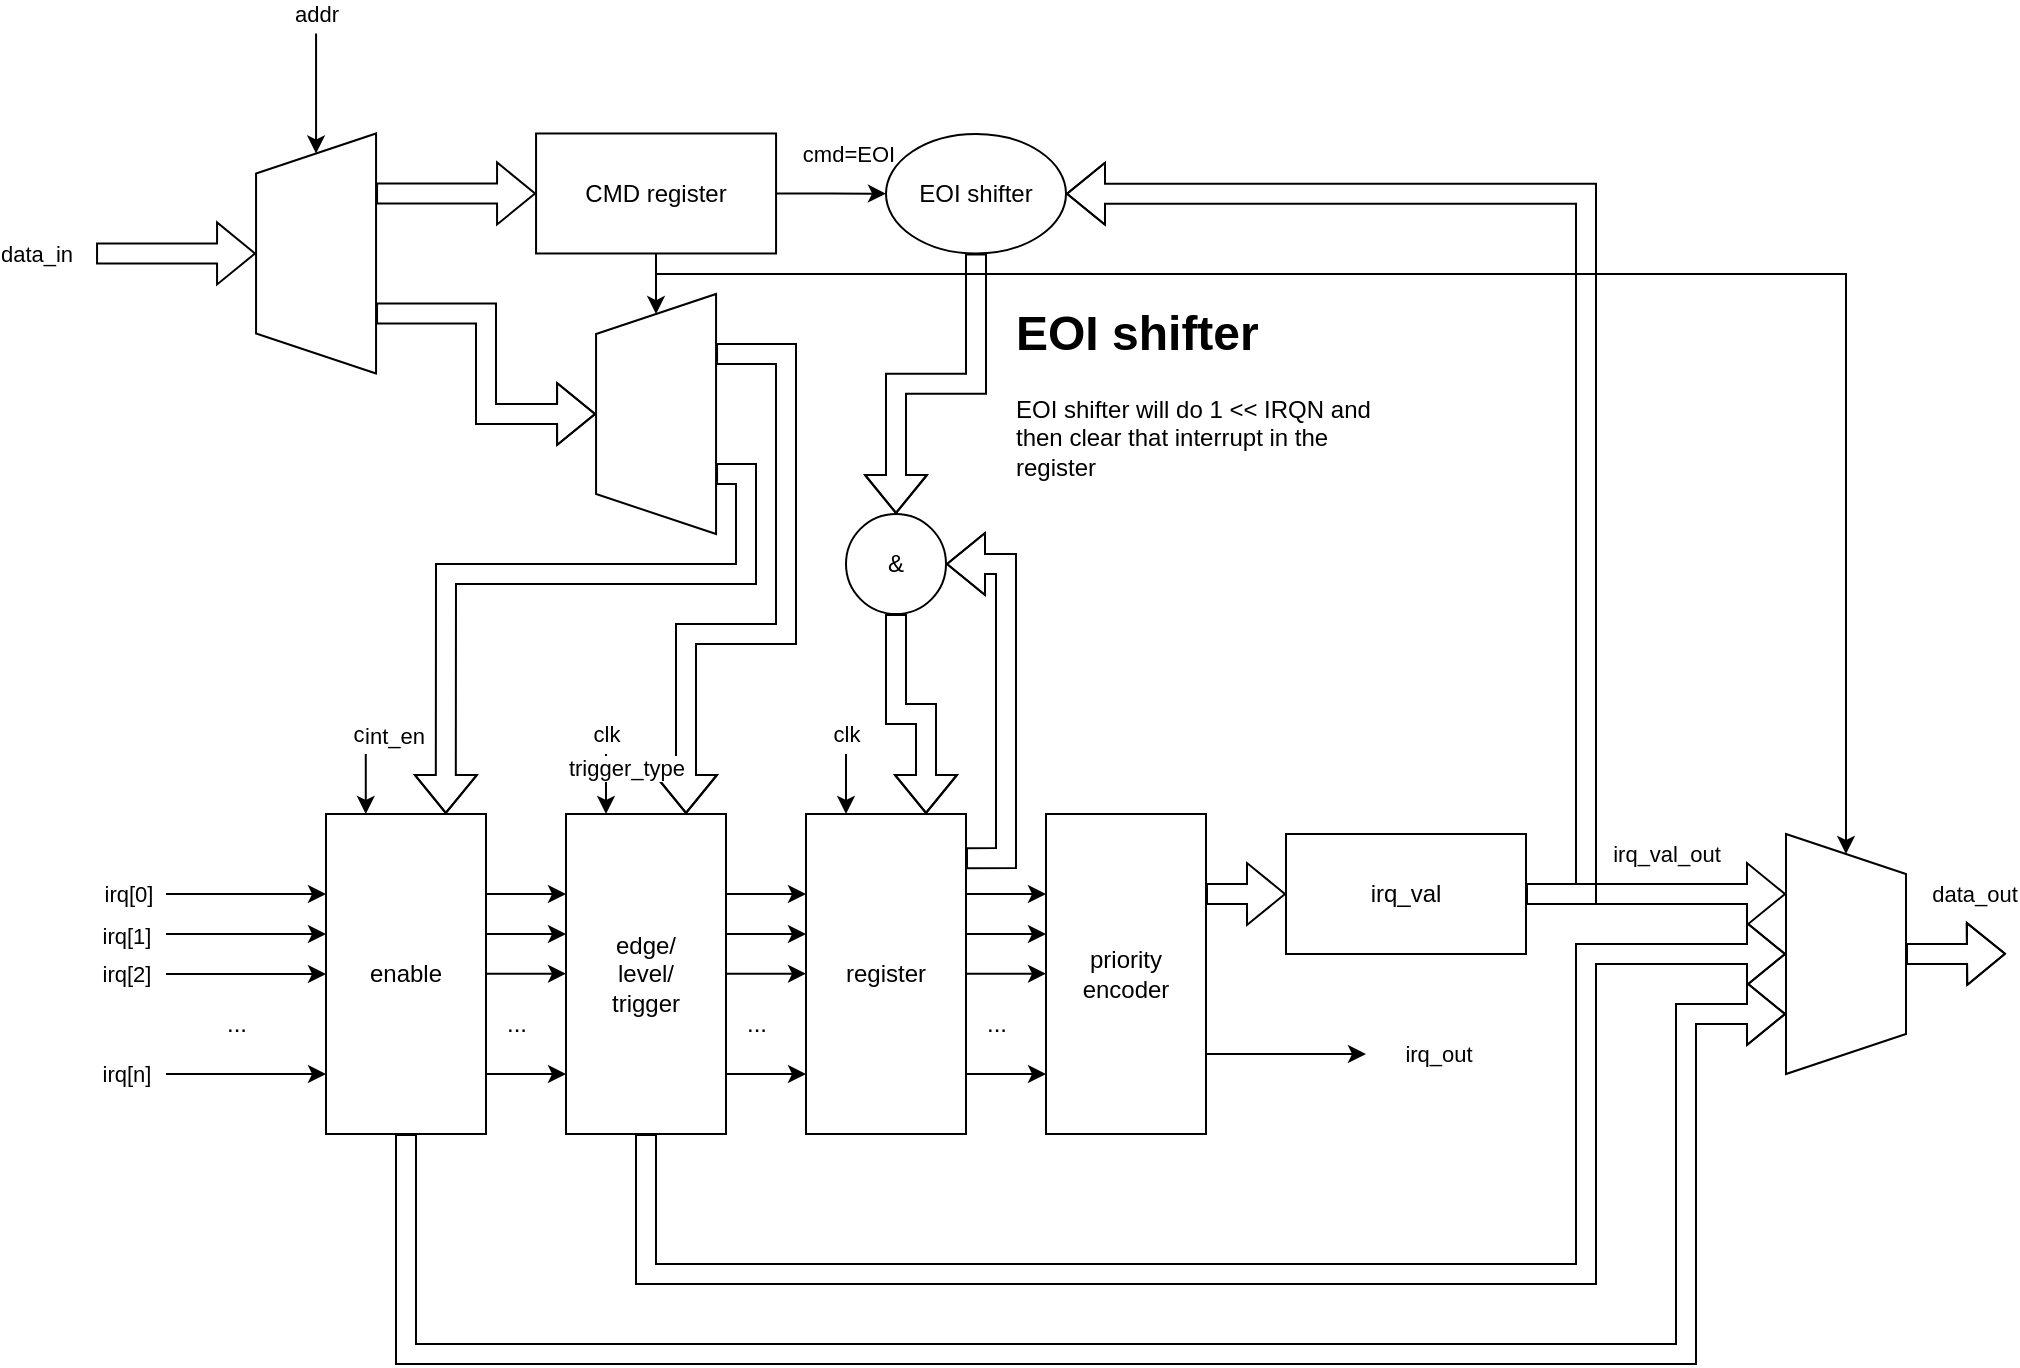 <mxfile version="21.2.8" type="device">
  <diagram name="Page-1" id="aqkBykuImbnj1wh3Ue84">
    <mxGraphModel dx="2490" dy="1125" grid="1" gridSize="10" guides="1" tooltips="1" connect="1" arrows="1" fold="1" page="1" pageScale="1" pageWidth="850" pageHeight="1100" math="0" shadow="0">
      <root>
        <mxCell id="0" />
        <mxCell id="1" parent="0" />
        <mxCell id="3cJaNxErLRnUAumjy6m_-33" style="edgeStyle=orthogonalEdgeStyle;rounded=0;orthogonalLoop=1;jettySize=auto;html=1;exitX=1;exitY=0.25;exitDx=0;exitDy=0;entryX=0;entryY=0.5;entryDx=0;entryDy=0;shape=flexArrow;" edge="1" parent="1" source="3cJaNxErLRnUAumjy6m_-1" target="3cJaNxErLRnUAumjy6m_-32">
          <mxGeometry relative="1" as="geometry" />
        </mxCell>
        <mxCell id="3cJaNxErLRnUAumjy6m_-1" value="priority encoder" style="rounded=0;whiteSpace=wrap;html=1;" vertex="1" parent="1">
          <mxGeometry x="440" y="430" width="80" height="160" as="geometry" />
        </mxCell>
        <mxCell id="3cJaNxErLRnUAumjy6m_-2" value="" style="endArrow=classic;html=1;rounded=0;" edge="1" parent="1">
          <mxGeometry width="50" height="50" relative="1" as="geometry">
            <mxPoint x="3.553e-15" y="470" as="sourcePoint" />
            <mxPoint x="80" y="470" as="targetPoint" />
          </mxGeometry>
        </mxCell>
        <mxCell id="3cJaNxErLRnUAumjy6m_-7" value="irq[0]" style="edgeLabel;html=1;align=center;verticalAlign=middle;resizable=0;points=[];" vertex="1" connectable="0" parent="3cJaNxErLRnUAumjy6m_-2">
          <mxGeometry x="-0.668" relative="1" as="geometry">
            <mxPoint x="-33" as="offset" />
          </mxGeometry>
        </mxCell>
        <mxCell id="3cJaNxErLRnUAumjy6m_-3" value="" style="endArrow=classic;html=1;rounded=0;entryX=0;entryY=0.188;entryDx=0;entryDy=0;entryPerimeter=0;" edge="1" parent="1">
          <mxGeometry width="50" height="50" relative="1" as="geometry">
            <mxPoint x="3.553e-15" y="490" as="sourcePoint" />
            <mxPoint x="80" y="490" as="targetPoint" />
          </mxGeometry>
        </mxCell>
        <mxCell id="3cJaNxErLRnUAumjy6m_-8" value="irq[1]" style="edgeLabel;html=1;align=center;verticalAlign=middle;resizable=0;points=[];" vertex="1" connectable="0" parent="3cJaNxErLRnUAumjy6m_-3">
          <mxGeometry x="-0.485" y="-1" relative="1" as="geometry">
            <mxPoint x="-41" as="offset" />
          </mxGeometry>
        </mxCell>
        <mxCell id="3cJaNxErLRnUAumjy6m_-4" value="" style="endArrow=classic;html=1;rounded=0;entryX=0;entryY=0.188;entryDx=0;entryDy=0;entryPerimeter=0;" edge="1" parent="1">
          <mxGeometry width="50" height="50" relative="1" as="geometry">
            <mxPoint x="3.553e-15" y="510" as="sourcePoint" />
            <mxPoint x="80" y="510" as="targetPoint" />
          </mxGeometry>
        </mxCell>
        <mxCell id="3cJaNxErLRnUAumjy6m_-9" value="irq[2]" style="edgeLabel;html=1;align=center;verticalAlign=middle;resizable=0;points=[];" vertex="1" connectable="0" parent="3cJaNxErLRnUAumjy6m_-4">
          <mxGeometry x="-0.801" relative="1" as="geometry">
            <mxPoint x="-28" as="offset" />
          </mxGeometry>
        </mxCell>
        <mxCell id="3cJaNxErLRnUAumjy6m_-5" value="" style="endArrow=classic;html=1;rounded=0;entryX=0;entryY=0.188;entryDx=0;entryDy=0;entryPerimeter=0;" edge="1" parent="1">
          <mxGeometry width="50" height="50" relative="1" as="geometry">
            <mxPoint x="3.553e-15" y="560" as="sourcePoint" />
            <mxPoint x="80" y="560" as="targetPoint" />
          </mxGeometry>
        </mxCell>
        <mxCell id="3cJaNxErLRnUAumjy6m_-10" value="irq[n]" style="edgeLabel;html=1;align=center;verticalAlign=middle;resizable=0;points=[];" vertex="1" connectable="0" parent="3cJaNxErLRnUAumjy6m_-5">
          <mxGeometry x="-0.733" relative="1" as="geometry">
            <mxPoint x="-31" as="offset" />
          </mxGeometry>
        </mxCell>
        <mxCell id="3cJaNxErLRnUAumjy6m_-6" value="..." style="text;html=1;align=center;verticalAlign=middle;resizable=0;points=[];autosize=1;strokeColor=none;fillColor=none;" vertex="1" parent="1">
          <mxGeometry x="20.0" y="520" width="30" height="30" as="geometry" />
        </mxCell>
        <mxCell id="3cJaNxErLRnUAumjy6m_-103" style="edgeStyle=orthogonalEdgeStyle;rounded=0;orthogonalLoop=1;jettySize=auto;html=1;entryX=0.5;entryY=1;entryDx=0;entryDy=0;shape=flexArrow;" edge="1" parent="1" source="3cJaNxErLRnUAumjy6m_-11" target="3cJaNxErLRnUAumjy6m_-102">
          <mxGeometry relative="1" as="geometry">
            <Array as="points">
              <mxPoint x="240" y="660" />
              <mxPoint x="710" y="660" />
              <mxPoint x="710" y="500" />
            </Array>
          </mxGeometry>
        </mxCell>
        <mxCell id="3cJaNxErLRnUAumjy6m_-11" value="edge/&lt;br&gt;level/&lt;br&gt;trigger" style="rounded=0;whiteSpace=wrap;html=1;" vertex="1" parent="1">
          <mxGeometry x="200" y="430" width="80" height="160" as="geometry" />
        </mxCell>
        <mxCell id="3cJaNxErLRnUAumjy6m_-12" value="register" style="rounded=0;whiteSpace=wrap;html=1;" vertex="1" parent="1">
          <mxGeometry x="320" y="430" width="80" height="160" as="geometry" />
        </mxCell>
        <mxCell id="3cJaNxErLRnUAumjy6m_-13" value="" style="endArrow=classic;html=1;rounded=0;" edge="1" parent="1">
          <mxGeometry width="50" height="50" relative="1" as="geometry">
            <mxPoint x="280" y="470" as="sourcePoint" />
            <mxPoint x="320" y="470" as="targetPoint" />
          </mxGeometry>
        </mxCell>
        <mxCell id="3cJaNxErLRnUAumjy6m_-15" value="" style="endArrow=classic;html=1;rounded=0;" edge="1" parent="1">
          <mxGeometry width="50" height="50" relative="1" as="geometry">
            <mxPoint x="280" y="490" as="sourcePoint" />
            <mxPoint x="320" y="490" as="targetPoint" />
          </mxGeometry>
        </mxCell>
        <mxCell id="3cJaNxErLRnUAumjy6m_-16" value="" style="endArrow=classic;html=1;rounded=0;" edge="1" parent="1">
          <mxGeometry width="50" height="50" relative="1" as="geometry">
            <mxPoint x="280" y="509.86" as="sourcePoint" />
            <mxPoint x="320" y="509.86" as="targetPoint" />
          </mxGeometry>
        </mxCell>
        <mxCell id="3cJaNxErLRnUAumjy6m_-17" value="" style="endArrow=classic;html=1;rounded=0;" edge="1" parent="1">
          <mxGeometry width="50" height="50" relative="1" as="geometry">
            <mxPoint x="280" y="560" as="sourcePoint" />
            <mxPoint x="320" y="560" as="targetPoint" />
          </mxGeometry>
        </mxCell>
        <mxCell id="3cJaNxErLRnUAumjy6m_-18" value="" style="endArrow=classic;html=1;rounded=0;" edge="1" parent="1">
          <mxGeometry width="50" height="50" relative="1" as="geometry">
            <mxPoint x="400" y="470" as="sourcePoint" />
            <mxPoint x="440" y="470" as="targetPoint" />
          </mxGeometry>
        </mxCell>
        <mxCell id="3cJaNxErLRnUAumjy6m_-19" value="" style="endArrow=classic;html=1;rounded=0;" edge="1" parent="1">
          <mxGeometry width="50" height="50" relative="1" as="geometry">
            <mxPoint x="400" y="490" as="sourcePoint" />
            <mxPoint x="440" y="490" as="targetPoint" />
          </mxGeometry>
        </mxCell>
        <mxCell id="3cJaNxErLRnUAumjy6m_-20" value="" style="endArrow=classic;html=1;rounded=0;" edge="1" parent="1">
          <mxGeometry width="50" height="50" relative="1" as="geometry">
            <mxPoint x="400" y="509.86" as="sourcePoint" />
            <mxPoint x="440" y="509.86" as="targetPoint" />
          </mxGeometry>
        </mxCell>
        <mxCell id="3cJaNxErLRnUAumjy6m_-21" value="" style="endArrow=classic;html=1;rounded=0;" edge="1" parent="1">
          <mxGeometry width="50" height="50" relative="1" as="geometry">
            <mxPoint x="400" y="560" as="sourcePoint" />
            <mxPoint x="440" y="560" as="targetPoint" />
          </mxGeometry>
        </mxCell>
        <mxCell id="3cJaNxErLRnUAumjy6m_-22" value="..." style="text;html=1;align=center;verticalAlign=middle;resizable=0;points=[];autosize=1;strokeColor=none;fillColor=none;" vertex="1" parent="1">
          <mxGeometry x="280" y="520" width="30" height="30" as="geometry" />
        </mxCell>
        <mxCell id="3cJaNxErLRnUAumjy6m_-23" value="..." style="text;html=1;align=center;verticalAlign=middle;resizable=0;points=[];autosize=1;strokeColor=none;fillColor=none;" vertex="1" parent="1">
          <mxGeometry x="400" y="520" width="30" height="30" as="geometry" />
        </mxCell>
        <mxCell id="3cJaNxErLRnUAumjy6m_-24" value="" style="endArrow=classic;html=1;rounded=0;entryX=0.25;entryY=0;entryDx=0;entryDy=0;" edge="1" parent="1" target="3cJaNxErLRnUAumjy6m_-11">
          <mxGeometry width="50" height="50" relative="1" as="geometry">
            <mxPoint x="220" y="400" as="sourcePoint" />
            <mxPoint x="260" y="360" as="targetPoint" />
            <Array as="points" />
          </mxGeometry>
        </mxCell>
        <mxCell id="3cJaNxErLRnUAumjy6m_-25" value="clk" style="edgeLabel;html=1;align=center;verticalAlign=middle;resizable=0;points=[];" vertex="1" connectable="0" parent="3cJaNxErLRnUAumjy6m_-24">
          <mxGeometry x="-0.739" relative="1" as="geometry">
            <mxPoint y="-14" as="offset" />
          </mxGeometry>
        </mxCell>
        <mxCell id="3cJaNxErLRnUAumjy6m_-26" value="" style="endArrow=classic;html=1;rounded=0;entryX=0.5;entryY=0;entryDx=0;entryDy=0;" edge="1" parent="1">
          <mxGeometry width="50" height="50" relative="1" as="geometry">
            <mxPoint x="340" y="400" as="sourcePoint" />
            <mxPoint x="340" y="430" as="targetPoint" />
          </mxGeometry>
        </mxCell>
        <mxCell id="3cJaNxErLRnUAumjy6m_-27" value="clk" style="edgeLabel;html=1;align=center;verticalAlign=middle;resizable=0;points=[];" vertex="1" connectable="0" parent="3cJaNxErLRnUAumjy6m_-26">
          <mxGeometry x="-0.739" relative="1" as="geometry">
            <mxPoint y="-14" as="offset" />
          </mxGeometry>
        </mxCell>
        <mxCell id="3cJaNxErLRnUAumjy6m_-64" style="edgeStyle=orthogonalEdgeStyle;rounded=0;orthogonalLoop=1;jettySize=auto;html=1;shape=flexArrow;entryX=0.25;entryY=1;entryDx=0;entryDy=0;" edge="1" parent="1" source="3cJaNxErLRnUAumjy6m_-32" target="3cJaNxErLRnUAumjy6m_-102">
          <mxGeometry relative="1" as="geometry">
            <mxPoint x="720" y="470" as="targetPoint" />
          </mxGeometry>
        </mxCell>
        <mxCell id="3cJaNxErLRnUAumjy6m_-66" value="irq_val_out" style="edgeLabel;html=1;align=center;verticalAlign=middle;resizable=0;points=[];" vertex="1" connectable="0" parent="3cJaNxErLRnUAumjy6m_-64">
          <mxGeometry x="0.244" y="5" relative="1" as="geometry">
            <mxPoint x="-11" y="-15" as="offset" />
          </mxGeometry>
        </mxCell>
        <mxCell id="3cJaNxErLRnUAumjy6m_-111" style="edgeStyle=orthogonalEdgeStyle;rounded=0;orthogonalLoop=1;jettySize=auto;html=1;entryX=1;entryY=0.5;entryDx=0;entryDy=0;shape=flexArrow;" edge="1" parent="1" source="3cJaNxErLRnUAumjy6m_-32" target="3cJaNxErLRnUAumjy6m_-109">
          <mxGeometry relative="1" as="geometry">
            <Array as="points">
              <mxPoint x="710" y="470" />
              <mxPoint x="710" y="120" />
            </Array>
          </mxGeometry>
        </mxCell>
        <mxCell id="3cJaNxErLRnUAumjy6m_-32" value="irq_val" style="rounded=0;whiteSpace=wrap;html=1;" vertex="1" parent="1">
          <mxGeometry x="560" y="440" width="120" height="60" as="geometry" />
        </mxCell>
        <mxCell id="3cJaNxErLRnUAumjy6m_-34" value="" style="endArrow=classic;html=1;rounded=0;exitX=1;exitY=0.75;exitDx=0;exitDy=0;" edge="1" parent="1" source="3cJaNxErLRnUAumjy6m_-1">
          <mxGeometry width="50" height="50" relative="1" as="geometry">
            <mxPoint x="600" y="540" as="sourcePoint" />
            <mxPoint x="600" y="550" as="targetPoint" />
          </mxGeometry>
        </mxCell>
        <mxCell id="3cJaNxErLRnUAumjy6m_-35" value="irq_out" style="edgeLabel;html=1;align=center;verticalAlign=middle;resizable=0;points=[];" vertex="1" connectable="0" parent="3cJaNxErLRnUAumjy6m_-34">
          <mxGeometry x="0.599" y="-1" relative="1" as="geometry">
            <mxPoint x="52" y="-1" as="offset" />
          </mxGeometry>
        </mxCell>
        <mxCell id="3cJaNxErLRnUAumjy6m_-36" value="" style="shape=flexArrow;endArrow=classic;html=1;rounded=0;entryX=0.75;entryY=0;entryDx=0;entryDy=0;exitX=0.75;exitY=1;exitDx=0;exitDy=0;" edge="1" parent="1" source="3cJaNxErLRnUAumjy6m_-99" target="3cJaNxErLRnUAumjy6m_-11">
          <mxGeometry width="50" height="50" relative="1" as="geometry">
            <mxPoint x="260" y="400" as="sourcePoint" />
            <mxPoint x="310" y="350" as="targetPoint" />
            <Array as="points">
              <mxPoint x="310" y="200" />
              <mxPoint x="310" y="340" />
              <mxPoint x="260" y="340" />
            </Array>
          </mxGeometry>
        </mxCell>
        <mxCell id="3cJaNxErLRnUAumjy6m_-44" value="trigger_type" style="edgeLabel;html=1;align=center;verticalAlign=middle;resizable=0;points=[];" vertex="1" connectable="0" parent="3cJaNxErLRnUAumjy6m_-36">
          <mxGeometry x="-0.565" y="-2" relative="1" as="geometry">
            <mxPoint x="-78" y="173" as="offset" />
          </mxGeometry>
        </mxCell>
        <mxCell id="3cJaNxErLRnUAumjy6m_-104" style="edgeStyle=orthogonalEdgeStyle;rounded=0;orthogonalLoop=1;jettySize=auto;html=1;entryX=0.75;entryY=1;entryDx=0;entryDy=0;shape=flexArrow;" edge="1" parent="1" source="3cJaNxErLRnUAumjy6m_-38" target="3cJaNxErLRnUAumjy6m_-102">
          <mxGeometry relative="1" as="geometry">
            <Array as="points">
              <mxPoint x="120" y="700" />
              <mxPoint x="760" y="700" />
              <mxPoint x="760" y="530" />
            </Array>
          </mxGeometry>
        </mxCell>
        <mxCell id="3cJaNxErLRnUAumjy6m_-38" value="enable" style="rounded=0;whiteSpace=wrap;html=1;" vertex="1" parent="1">
          <mxGeometry x="80" y="430" width="80" height="160" as="geometry" />
        </mxCell>
        <mxCell id="3cJaNxErLRnUAumjy6m_-39" value="" style="endArrow=classic;html=1;rounded=0;" edge="1" parent="1">
          <mxGeometry width="50" height="50" relative="1" as="geometry">
            <mxPoint x="160" y="470" as="sourcePoint" />
            <mxPoint x="200" y="470" as="targetPoint" />
          </mxGeometry>
        </mxCell>
        <mxCell id="3cJaNxErLRnUAumjy6m_-40" value="" style="endArrow=classic;html=1;rounded=0;" edge="1" parent="1">
          <mxGeometry width="50" height="50" relative="1" as="geometry">
            <mxPoint x="160" y="490" as="sourcePoint" />
            <mxPoint x="200" y="490" as="targetPoint" />
          </mxGeometry>
        </mxCell>
        <mxCell id="3cJaNxErLRnUAumjy6m_-41" value="" style="endArrow=classic;html=1;rounded=0;" edge="1" parent="1">
          <mxGeometry width="50" height="50" relative="1" as="geometry">
            <mxPoint x="160" y="509.86" as="sourcePoint" />
            <mxPoint x="200" y="509.86" as="targetPoint" />
          </mxGeometry>
        </mxCell>
        <mxCell id="3cJaNxErLRnUAumjy6m_-42" value="" style="endArrow=classic;html=1;rounded=0;" edge="1" parent="1">
          <mxGeometry width="50" height="50" relative="1" as="geometry">
            <mxPoint x="160" y="560" as="sourcePoint" />
            <mxPoint x="200" y="560" as="targetPoint" />
          </mxGeometry>
        </mxCell>
        <mxCell id="3cJaNxErLRnUAumjy6m_-43" value="..." style="text;html=1;align=center;verticalAlign=middle;resizable=0;points=[];autosize=1;strokeColor=none;fillColor=none;" vertex="1" parent="1">
          <mxGeometry x="160" y="520" width="30" height="30" as="geometry" />
        </mxCell>
        <mxCell id="3cJaNxErLRnUAumjy6m_-45" value="" style="endArrow=classic;html=1;rounded=0;entryX=0.25;entryY=0;entryDx=0;entryDy=0;" edge="1" parent="1">
          <mxGeometry width="50" height="50" relative="1" as="geometry">
            <mxPoint x="99.89" y="400" as="sourcePoint" />
            <mxPoint x="99.89" y="430" as="targetPoint" />
            <Array as="points" />
          </mxGeometry>
        </mxCell>
        <mxCell id="3cJaNxErLRnUAumjy6m_-46" value="clk" style="edgeLabel;html=1;align=center;verticalAlign=middle;resizable=0;points=[];" vertex="1" connectable="0" parent="3cJaNxErLRnUAumjy6m_-45">
          <mxGeometry x="-0.739" relative="1" as="geometry">
            <mxPoint y="-14" as="offset" />
          </mxGeometry>
        </mxCell>
        <mxCell id="3cJaNxErLRnUAumjy6m_-47" value="" style="shape=flexArrow;endArrow=classic;html=1;rounded=0;entryX=0.75;entryY=0;entryDx=0;entryDy=0;exitX=0.25;exitY=1;exitDx=0;exitDy=0;" edge="1" parent="1" source="3cJaNxErLRnUAumjy6m_-99">
          <mxGeometry width="50" height="50" relative="1" as="geometry">
            <mxPoint x="139.89" y="400" as="sourcePoint" />
            <mxPoint x="139.89" y="430" as="targetPoint" />
            <Array as="points">
              <mxPoint x="290" y="260" />
              <mxPoint x="290" y="310" />
              <mxPoint x="140" y="310" />
            </Array>
          </mxGeometry>
        </mxCell>
        <mxCell id="3cJaNxErLRnUAumjy6m_-48" value="int_en" style="edgeLabel;html=1;align=center;verticalAlign=middle;resizable=0;points=[];" vertex="1" connectable="0" parent="3cJaNxErLRnUAumjy6m_-47">
          <mxGeometry x="-0.565" y="-2" relative="1" as="geometry">
            <mxPoint x="-168" y="83" as="offset" />
          </mxGeometry>
        </mxCell>
        <mxCell id="3cJaNxErLRnUAumjy6m_-98" style="edgeStyle=orthogonalEdgeStyle;rounded=0;orthogonalLoop=1;jettySize=auto;html=1;exitX=0.75;exitY=1;exitDx=0;exitDy=0;entryX=0;entryY=0.5;entryDx=0;entryDy=0;shape=flexArrow;" edge="1" parent="1" source="3cJaNxErLRnUAumjy6m_-90" target="3cJaNxErLRnUAumjy6m_-96">
          <mxGeometry relative="1" as="geometry" />
        </mxCell>
        <mxCell id="3cJaNxErLRnUAumjy6m_-101" style="edgeStyle=orthogonalEdgeStyle;rounded=0;orthogonalLoop=1;jettySize=auto;html=1;exitX=0.25;exitY=1;exitDx=0;exitDy=0;entryX=0.5;entryY=0;entryDx=0;entryDy=0;shape=flexArrow;" edge="1" parent="1" source="3cJaNxErLRnUAumjy6m_-90" target="3cJaNxErLRnUAumjy6m_-99">
          <mxGeometry relative="1" as="geometry" />
        </mxCell>
        <mxCell id="3cJaNxErLRnUAumjy6m_-90" value="" style="shape=trapezoid;perimeter=trapezoidPerimeter;whiteSpace=wrap;html=1;fixedSize=1;rotation=-90;" vertex="1" parent="1">
          <mxGeometry x="15.03" y="119.74" width="120" height="60" as="geometry" />
        </mxCell>
        <mxCell id="3cJaNxErLRnUAumjy6m_-91" value="" style="shape=flexArrow;endArrow=classic;html=1;rounded=0;entryX=0.5;entryY=0;entryDx=0;entryDy=0;" edge="1" parent="1" target="3cJaNxErLRnUAumjy6m_-90">
          <mxGeometry width="50" height="50" relative="1" as="geometry">
            <mxPoint x="-34.97" y="149.74" as="sourcePoint" />
            <mxPoint x="-24.97" y="109.74" as="targetPoint" />
          </mxGeometry>
        </mxCell>
        <mxCell id="3cJaNxErLRnUAumjy6m_-92" value="data_in" style="edgeLabel;html=1;align=center;verticalAlign=middle;resizable=0;points=[];" vertex="1" connectable="0" parent="3cJaNxErLRnUAumjy6m_-91">
          <mxGeometry x="-0.529" y="-1" relative="1" as="geometry">
            <mxPoint x="-49" y="-1" as="offset" />
          </mxGeometry>
        </mxCell>
        <mxCell id="3cJaNxErLRnUAumjy6m_-93" value="" style="endArrow=classic;html=1;rounded=0;entryX=1;entryY=0.5;entryDx=0;entryDy=0;" edge="1" parent="1" target="3cJaNxErLRnUAumjy6m_-90">
          <mxGeometry width="50" height="50" relative="1" as="geometry">
            <mxPoint x="75.03" y="39.74" as="sourcePoint" />
            <mxPoint x="85.03" y="-10.26" as="targetPoint" />
          </mxGeometry>
        </mxCell>
        <mxCell id="3cJaNxErLRnUAumjy6m_-94" value="addr" style="edgeLabel;html=1;align=center;verticalAlign=middle;resizable=0;points=[];" vertex="1" connectable="0" parent="3cJaNxErLRnUAumjy6m_-93">
          <mxGeometry x="-0.826" y="1" relative="1" as="geometry">
            <mxPoint x="-1" y="-15" as="offset" />
          </mxGeometry>
        </mxCell>
        <mxCell id="3cJaNxErLRnUAumjy6m_-100" value="" style="edgeStyle=orthogonalEdgeStyle;rounded=0;orthogonalLoop=1;jettySize=auto;html=1;" edge="1" parent="1" source="3cJaNxErLRnUAumjy6m_-96" target="3cJaNxErLRnUAumjy6m_-99">
          <mxGeometry relative="1" as="geometry" />
        </mxCell>
        <mxCell id="3cJaNxErLRnUAumjy6m_-105" style="edgeStyle=orthogonalEdgeStyle;rounded=0;orthogonalLoop=1;jettySize=auto;html=1;entryX=0;entryY=0.5;entryDx=0;entryDy=0;" edge="1" parent="1" source="3cJaNxErLRnUAumjy6m_-96" target="3cJaNxErLRnUAumjy6m_-102">
          <mxGeometry relative="1" as="geometry">
            <Array as="points">
              <mxPoint x="245" y="160" />
              <mxPoint x="840" y="160" />
            </Array>
          </mxGeometry>
        </mxCell>
        <mxCell id="3cJaNxErLRnUAumjy6m_-112" value="" style="edgeStyle=orthogonalEdgeStyle;rounded=0;orthogonalLoop=1;jettySize=auto;html=1;" edge="1" parent="1" source="3cJaNxErLRnUAumjy6m_-96" target="3cJaNxErLRnUAumjy6m_-109">
          <mxGeometry relative="1" as="geometry" />
        </mxCell>
        <mxCell id="3cJaNxErLRnUAumjy6m_-118" value="cmd=EOI" style="edgeLabel;html=1;align=center;verticalAlign=middle;resizable=0;points=[];" vertex="1" connectable="0" parent="3cJaNxErLRnUAumjy6m_-112">
          <mxGeometry x="-0.29" relative="1" as="geometry">
            <mxPoint x="16" y="-20" as="offset" />
          </mxGeometry>
        </mxCell>
        <mxCell id="3cJaNxErLRnUAumjy6m_-96" value="CMD register" style="rounded=0;whiteSpace=wrap;html=1;" vertex="1" parent="1">
          <mxGeometry x="185.03" y="89.74" width="120" height="60" as="geometry" />
        </mxCell>
        <mxCell id="3cJaNxErLRnUAumjy6m_-99" value="" style="shape=trapezoid;perimeter=trapezoidPerimeter;whiteSpace=wrap;html=1;fixedSize=1;rotation=-90;" vertex="1" parent="1">
          <mxGeometry x="185.03" y="200" width="120" height="60" as="geometry" />
        </mxCell>
        <mxCell id="3cJaNxErLRnUAumjy6m_-106" style="edgeStyle=orthogonalEdgeStyle;rounded=0;orthogonalLoop=1;jettySize=auto;html=1;exitX=0.5;exitY=0;exitDx=0;exitDy=0;shape=flexArrow;" edge="1" parent="1" source="3cJaNxErLRnUAumjy6m_-102">
          <mxGeometry relative="1" as="geometry">
            <mxPoint x="920" y="499.852" as="targetPoint" />
          </mxGeometry>
        </mxCell>
        <mxCell id="3cJaNxErLRnUAumjy6m_-107" value="data_out" style="edgeLabel;html=1;align=center;verticalAlign=middle;resizable=0;points=[];" vertex="1" connectable="0" parent="3cJaNxErLRnUAumjy6m_-106">
          <mxGeometry x="0.341" y="-9" relative="1" as="geometry">
            <mxPoint y="-39" as="offset" />
          </mxGeometry>
        </mxCell>
        <mxCell id="3cJaNxErLRnUAumjy6m_-102" value="" style="shape=trapezoid;perimeter=trapezoidPerimeter;whiteSpace=wrap;html=1;fixedSize=1;rotation=90;" vertex="1" parent="1">
          <mxGeometry x="780" y="470" width="120" height="60" as="geometry" />
        </mxCell>
        <mxCell id="3cJaNxErLRnUAumjy6m_-114" style="edgeStyle=orthogonalEdgeStyle;rounded=0;orthogonalLoop=1;jettySize=auto;html=1;shape=flexArrow;" edge="1" parent="1" source="3cJaNxErLRnUAumjy6m_-109" target="3cJaNxErLRnUAumjy6m_-113">
          <mxGeometry relative="1" as="geometry" />
        </mxCell>
        <mxCell id="3cJaNxErLRnUAumjy6m_-109" value="EOI shifter" style="ellipse;whiteSpace=wrap;html=1;" vertex="1" parent="1">
          <mxGeometry x="360" y="90" width="90" height="59.74" as="geometry" />
        </mxCell>
        <mxCell id="3cJaNxErLRnUAumjy6m_-115" style="edgeStyle=orthogonalEdgeStyle;rounded=0;orthogonalLoop=1;jettySize=auto;html=1;entryX=0.75;entryY=0;entryDx=0;entryDy=0;shape=flexArrow;" edge="1" parent="1" source="3cJaNxErLRnUAumjy6m_-113" target="3cJaNxErLRnUAumjy6m_-12">
          <mxGeometry relative="1" as="geometry" />
        </mxCell>
        <mxCell id="3cJaNxErLRnUAumjy6m_-113" value="&amp;amp;" style="ellipse;whiteSpace=wrap;html=1;aspect=fixed;" vertex="1" parent="1">
          <mxGeometry x="340" y="280" width="50" height="50" as="geometry" />
        </mxCell>
        <mxCell id="3cJaNxErLRnUAumjy6m_-116" value="" style="shape=flexArrow;endArrow=classic;html=1;rounded=0;entryX=1;entryY=0.5;entryDx=0;entryDy=0;exitX=1;exitY=0.138;exitDx=0;exitDy=0;exitPerimeter=0;" edge="1" parent="1" source="3cJaNxErLRnUAumjy6m_-12" target="3cJaNxErLRnUAumjy6m_-113">
          <mxGeometry width="50" height="50" relative="1" as="geometry">
            <mxPoint x="410" y="452" as="sourcePoint" />
            <mxPoint x="460" y="330" as="targetPoint" />
            <Array as="points">
              <mxPoint x="420" y="452" />
              <mxPoint x="420" y="305" />
            </Array>
          </mxGeometry>
        </mxCell>
        <mxCell id="3cJaNxErLRnUAumjy6m_-117" value="&lt;h1&gt;EOI shifter&lt;/h1&gt;&lt;p&gt;EOI shifter will do 1 &amp;lt;&amp;lt; IRQN&amp;nbsp;&lt;span style=&quot;background-color: initial;&quot;&gt;and then clear that interrupt in the register&lt;/span&gt;&lt;/p&gt;" style="text;html=1;strokeColor=none;fillColor=none;spacing=5;spacingTop=-20;whiteSpace=wrap;overflow=hidden;rounded=0;" vertex="1" parent="1">
          <mxGeometry x="420" y="170" width="190" height="120" as="geometry" />
        </mxCell>
      </root>
    </mxGraphModel>
  </diagram>
</mxfile>
